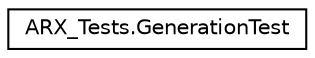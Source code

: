 digraph "Graphical Class Hierarchy"
{
 // LATEX_PDF_SIZE
  edge [fontname="Helvetica",fontsize="10",labelfontname="Helvetica",labelfontsize="10"];
  node [fontname="Helvetica",fontsize="10",shape=record];
  rankdir="LR";
  Node0 [label="ARX_Tests.GenerationTest",height=0.2,width=0.4,color="black", fillcolor="white", style="filled",URL="$class_a_r_x___tests_1_1_generation_test.html",tooltip=" "];
}

